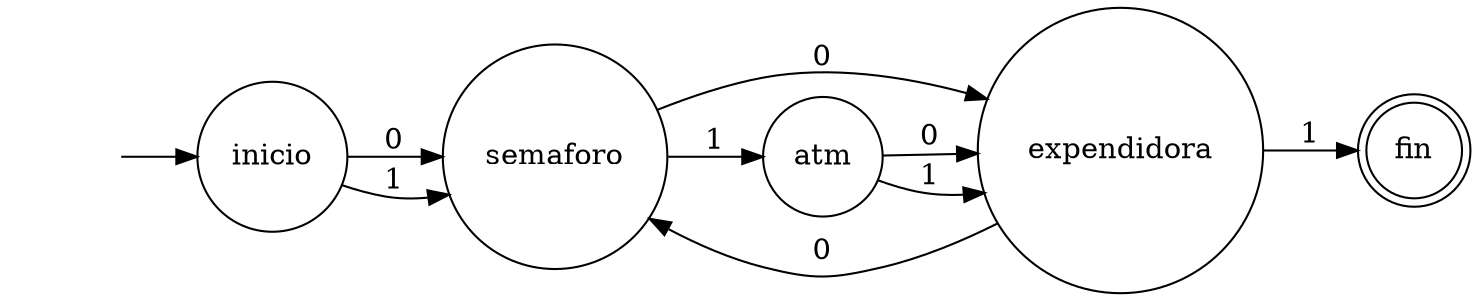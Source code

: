 digraph "Juego Completo simple" {
	graph [rankdir=LR]
	"" [label="" shape=plaintext]
	fin [label=fin shape=doublecircle]
	semaforo [label=semaforo shape=circle]
	expendidora [label=expendidora shape=circle]
	atm [label=atm shape=circle]
	inicio [label=inicio shape=circle]
	"" -> inicio [label=""]
	inicio -> semaforo [label=0]
	inicio -> semaforo [label=1]
	semaforo -> expendidora [label=0]
	semaforo -> atm [label=1]
	atm -> expendidora [label=0]
	atm -> expendidora [label=1]
	expendidora -> semaforo [label=0]
	expendidora -> fin [label=1]
}

